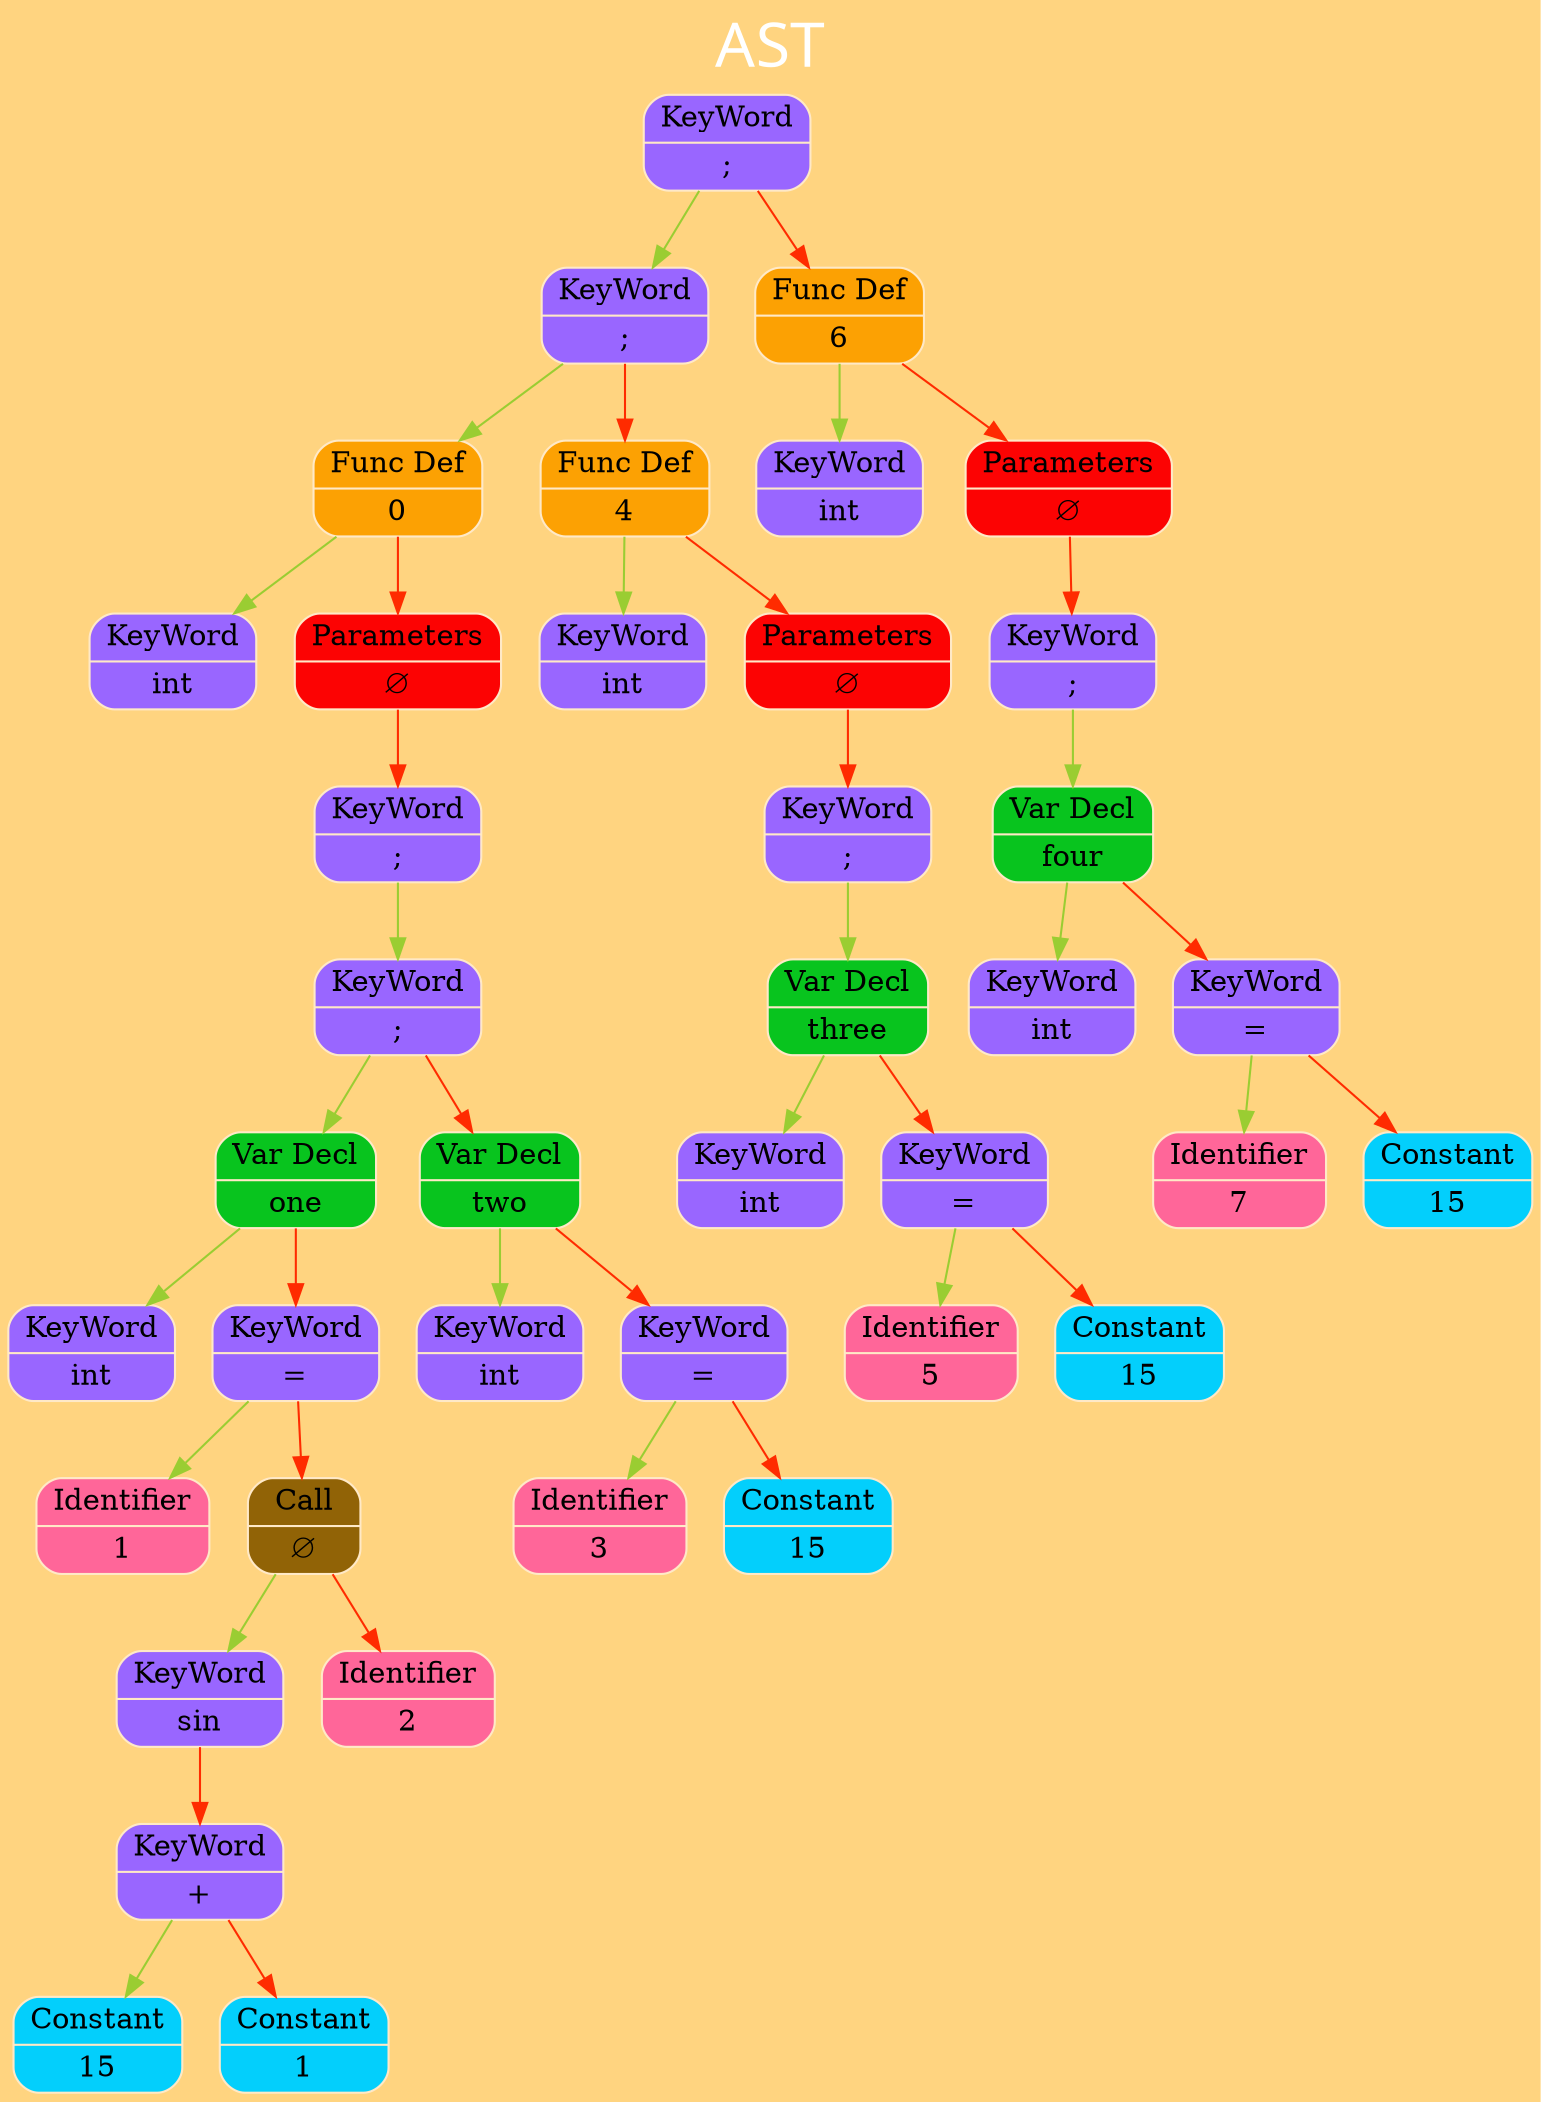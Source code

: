 digraph G
{
charset="latin1";
label="AST";
labelloc="t";
fontsize=30
fontname="Verdana";
fontcolor="#FFFFFF"

rankdir=TB;size="200,300";bgcolor="#ffd480";
 node_0x504000000f10 [shape=record,style="rounded,filled",fillcolor="#9966FF",color="#FFE9C7",label=" { { KeyWord } | { &#x3B; } } " ]; node_0x504000000f10 -> node_0x504000000c90 [color = "#9ACD32", arrowsize = 1] ;
 node_0x504000000c90 [shape=record,style="rounded,filled",fillcolor="#9966FF",color="#FFE9C7",label=" { { KeyWord } | { &#x3B; } } " ]; node_0x504000000c90 -> node_0x5040000007d0 [color = "#9ACD32", arrowsize = 1] ;
 node_0x5040000007d0 [shape=record,style="rounded,filled",fillcolor="#fca103",color="#FFE9C7",label=" { { Func Def } | { 0 } } " ]; node_0x5040000007d0 -> node_0x504000000790 [color = "#9ACD32", arrowsize = 1] ;
 node_0x504000000790 [shape=record,style="rounded,filled",fillcolor="#9966FF",color="#FFE9C7",label=" { { KeyWord } | { int } } " ]; node_0x5040000007d0 -> node_0x504000000810 [color = "#FF2B00", arrowsize = 1] ;
 node_0x504000000810 [shape=record,style="rounded,filled",fillcolor="#fc0303",color="#FFE9C7",label=" { { Parameters } | { &#8709; } } " ]; node_0x504000000810 -> node_0x504000000850 [color = "#FF2B00", arrowsize = 1] ;
 node_0x504000000850 [shape=record,style="rounded,filled",fillcolor="#9966FF",color="#FFE9C7",label=" { { KeyWord } | { &#x3B; } } " ]; node_0x504000000850 -> node_0x504000000b10 [color = "#9ACD32", arrowsize = 1] ;
 node_0x504000000b10 [shape=record,style="rounded,filled",fillcolor="#9966FF",color="#FFE9C7",label=" { { KeyWord } | { &#x3B; } } " ]; node_0x504000000b10 -> node_0x504000000910 [color = "#9ACD32", arrowsize = 1] ;
 node_0x504000000910 [shape=record,style="rounded,filled",fillcolor="#08c41e",color="#FFE9C7",label=" { { Var Decl } | { one } } " ]; node_0x504000000910 -> node_0x504000000890 [color = "#9ACD32", arrowsize = 1] ;
 node_0x504000000890 [shape=record,style="rounded,filled",fillcolor="#9966FF",color="#FFE9C7",label=" { { KeyWord } | { int } } " ]; node_0x504000000910 -> node_0x504000000950 [color = "#FF2B00", arrowsize = 1] ;
 node_0x504000000950 [shape=record,style="rounded,filled",fillcolor="#9966FF",color="#FFE9C7",label=" { { KeyWord } | { &#x3D; } } " ]; node_0x504000000950 -> node_0x5040000008d0 [color = "#9ACD32", arrowsize = 1] ;
 node_0x5040000008d0 [shape=record,style="rounded,filled",fillcolor="#ff6699",color="#FFE9C7",label=" { { Identifier } | { 1 } } " ]; node_0x504000000950 -> node_0x5040000009d0 [color = "#FF2B00", arrowsize = 1] ;
 node_0x5040000009d0 [shape=record,style="rounded,filled",fillcolor="#916306",color="#FFE9C7",label=" { { Call } | { &#8709; } } " ]; node_0x5040000009d0 -> node_0x504000000a10 [color = "#9ACD32", arrowsize = 1] ;
 node_0x504000000a10 [shape=record,style="rounded,filled",fillcolor="#9966FF",color="#FFE9C7",label=" { { KeyWord } | { sin } } " ]; node_0x504000000a10 -> node_0x504000000a90 [color = "#FF2B00", arrowsize = 1] ;
 node_0x504000000a90 [shape=record,style="rounded,filled",fillcolor="#9966FF",color="#FFE9C7",label=" { { KeyWord } | { &#x2B; } } " ]; node_0x504000000a90 -> node_0x504000000a50 [color = "#9ACD32", arrowsize = 1] ;
 node_0x504000000a50 [shape=record,style="rounded,filled",fillcolor="#03cffc",color="#FFE9C7",label=" { { Constant } | { 15 } } " ]; node_0x504000000a90 -> node_0x504000000ad0 [color = "#FF2B00", arrowsize = 1] ;
 node_0x504000000ad0 [shape=record,style="rounded,filled",fillcolor="#03cffc",color="#FFE9C7",label=" { { Constant } | { 1 } } " ]; node_0x5040000009d0 -> node_0x504000000990 [color = "#FF2B00", arrowsize = 1] ;
 node_0x504000000990 [shape=record,style="rounded,filled",fillcolor="#ff6699",color="#FFE9C7",label=" { { Identifier } | { 2 } } " ]; node_0x504000000b10 -> node_0x504000000bd0 [color = "#FF2B00", arrowsize = 1] ;
 node_0x504000000bd0 [shape=record,style="rounded,filled",fillcolor="#08c41e",color="#FFE9C7",label=" { { Var Decl } | { two } } " ]; node_0x504000000bd0 -> node_0x504000000b50 [color = "#9ACD32", arrowsize = 1] ;
 node_0x504000000b50 [shape=record,style="rounded,filled",fillcolor="#9966FF",color="#FFE9C7",label=" { { KeyWord } | { int } } " ]; node_0x504000000bd0 -> node_0x504000000c10 [color = "#FF2B00", arrowsize = 1] ;
 node_0x504000000c10 [shape=record,style="rounded,filled",fillcolor="#9966FF",color="#FFE9C7",label=" { { KeyWord } | { &#x3D; } } " ]; node_0x504000000c10 -> node_0x504000000b90 [color = "#9ACD32", arrowsize = 1] ;
 node_0x504000000b90 [shape=record,style="rounded,filled",fillcolor="#ff6699",color="#FFE9C7",label=" { { Identifier } | { 3 } } " ]; node_0x504000000c10 -> node_0x504000000c50 [color = "#FF2B00", arrowsize = 1] ;
 node_0x504000000c50 [shape=record,style="rounded,filled",fillcolor="#03cffc",color="#FFE9C7",label=" { { Constant } | { 15 } } " ]; node_0x504000000c90 -> node_0x504000000d10 [color = "#FF2B00", arrowsize = 1] ;
 node_0x504000000d10 [shape=record,style="rounded,filled",fillcolor="#fca103",color="#FFE9C7",label=" { { Func Def } | { 4 } } " ]; node_0x504000000d10 -> node_0x504000000cd0 [color = "#9ACD32", arrowsize = 1] ;
 node_0x504000000cd0 [shape=record,style="rounded,filled",fillcolor="#9966FF",color="#FFE9C7",label=" { { KeyWord } | { int } } " ]; node_0x504000000d10 -> node_0x504000000d50 [color = "#FF2B00", arrowsize = 1] ;
 node_0x504000000d50 [shape=record,style="rounded,filled",fillcolor="#fc0303",color="#FFE9C7",label=" { { Parameters } | { &#8709; } } " ]; node_0x504000000d50 -> node_0x504000000d90 [color = "#FF2B00", arrowsize = 1] ;
 node_0x504000000d90 [shape=record,style="rounded,filled",fillcolor="#9966FF",color="#FFE9C7",label=" { { KeyWord } | { &#x3B; } } " ]; node_0x504000000d90 -> node_0x504000000e50 [color = "#9ACD32", arrowsize = 1] ;
 node_0x504000000e50 [shape=record,style="rounded,filled",fillcolor="#08c41e",color="#FFE9C7",label=" { { Var Decl } | { three } } " ]; node_0x504000000e50 -> node_0x504000000dd0 [color = "#9ACD32", arrowsize = 1] ;
 node_0x504000000dd0 [shape=record,style="rounded,filled",fillcolor="#9966FF",color="#FFE9C7",label=" { { KeyWord } | { int } } " ]; node_0x504000000e50 -> node_0x504000000e90 [color = "#FF2B00", arrowsize = 1] ;
 node_0x504000000e90 [shape=record,style="rounded,filled",fillcolor="#9966FF",color="#FFE9C7",label=" { { KeyWord } | { &#x3D; } } " ]; node_0x504000000e90 -> node_0x504000000e10 [color = "#9ACD32", arrowsize = 1] ;
 node_0x504000000e10 [shape=record,style="rounded,filled",fillcolor="#ff6699",color="#FFE9C7",label=" { { Identifier } | { 5 } } " ]; node_0x504000000e90 -> node_0x504000000ed0 [color = "#FF2B00", arrowsize = 1] ;
 node_0x504000000ed0 [shape=record,style="rounded,filled",fillcolor="#03cffc",color="#FFE9C7",label=" { { Constant } | { 15 } } " ]; node_0x504000000f10 -> node_0x504000000f90 [color = "#FF2B00", arrowsize = 1] ;
 node_0x504000000f90 [shape=record,style="rounded,filled",fillcolor="#fca103",color="#FFE9C7",label=" { { Func Def } | { 6 } } " ]; node_0x504000000f90 -> node_0x504000000f50 [color = "#9ACD32", arrowsize = 1] ;
 node_0x504000000f50 [shape=record,style="rounded,filled",fillcolor="#9966FF",color="#FFE9C7",label=" { { KeyWord } | { int } } " ]; node_0x504000000f90 -> node_0x504000000fd0 [color = "#FF2B00", arrowsize = 1] ;
 node_0x504000000fd0 [shape=record,style="rounded,filled",fillcolor="#fc0303",color="#FFE9C7",label=" { { Parameters } | { &#8709; } } " ]; node_0x504000000fd0 -> node_0x504000001010 [color = "#FF2B00", arrowsize = 1] ;
 node_0x504000001010 [shape=record,style="rounded,filled",fillcolor="#9966FF",color="#FFE9C7",label=" { { KeyWord } | { &#x3B; } } " ]; node_0x504000001010 -> node_0x5040000010d0 [color = "#9ACD32", arrowsize = 1] ;
 node_0x5040000010d0 [shape=record,style="rounded,filled",fillcolor="#08c41e",color="#FFE9C7",label=" { { Var Decl } | { four } } " ]; node_0x5040000010d0 -> node_0x504000001050 [color = "#9ACD32", arrowsize = 1] ;
 node_0x504000001050 [shape=record,style="rounded,filled",fillcolor="#9966FF",color="#FFE9C7",label=" { { KeyWord } | { int } } " ]; node_0x5040000010d0 -> node_0x504000001110 [color = "#FF2B00", arrowsize = 1] ;
 node_0x504000001110 [shape=record,style="rounded,filled",fillcolor="#9966FF",color="#FFE9C7",label=" { { KeyWord } | { &#x3D; } } " ]; node_0x504000001110 -> node_0x504000001090 [color = "#9ACD32", arrowsize = 1] ;
 node_0x504000001090 [shape=record,style="rounded,filled",fillcolor="#ff6699",color="#FFE9C7",label=" { { Identifier } | { 7 } } " ]; node_0x504000001110 -> node_0x504000001150 [color = "#FF2B00", arrowsize = 1] ;
 node_0x504000001150 [shape=record,style="rounded,filled",fillcolor="#03cffc",color="#FFE9C7",label=" { { Constant } | { 15 } } " ]; 
}
